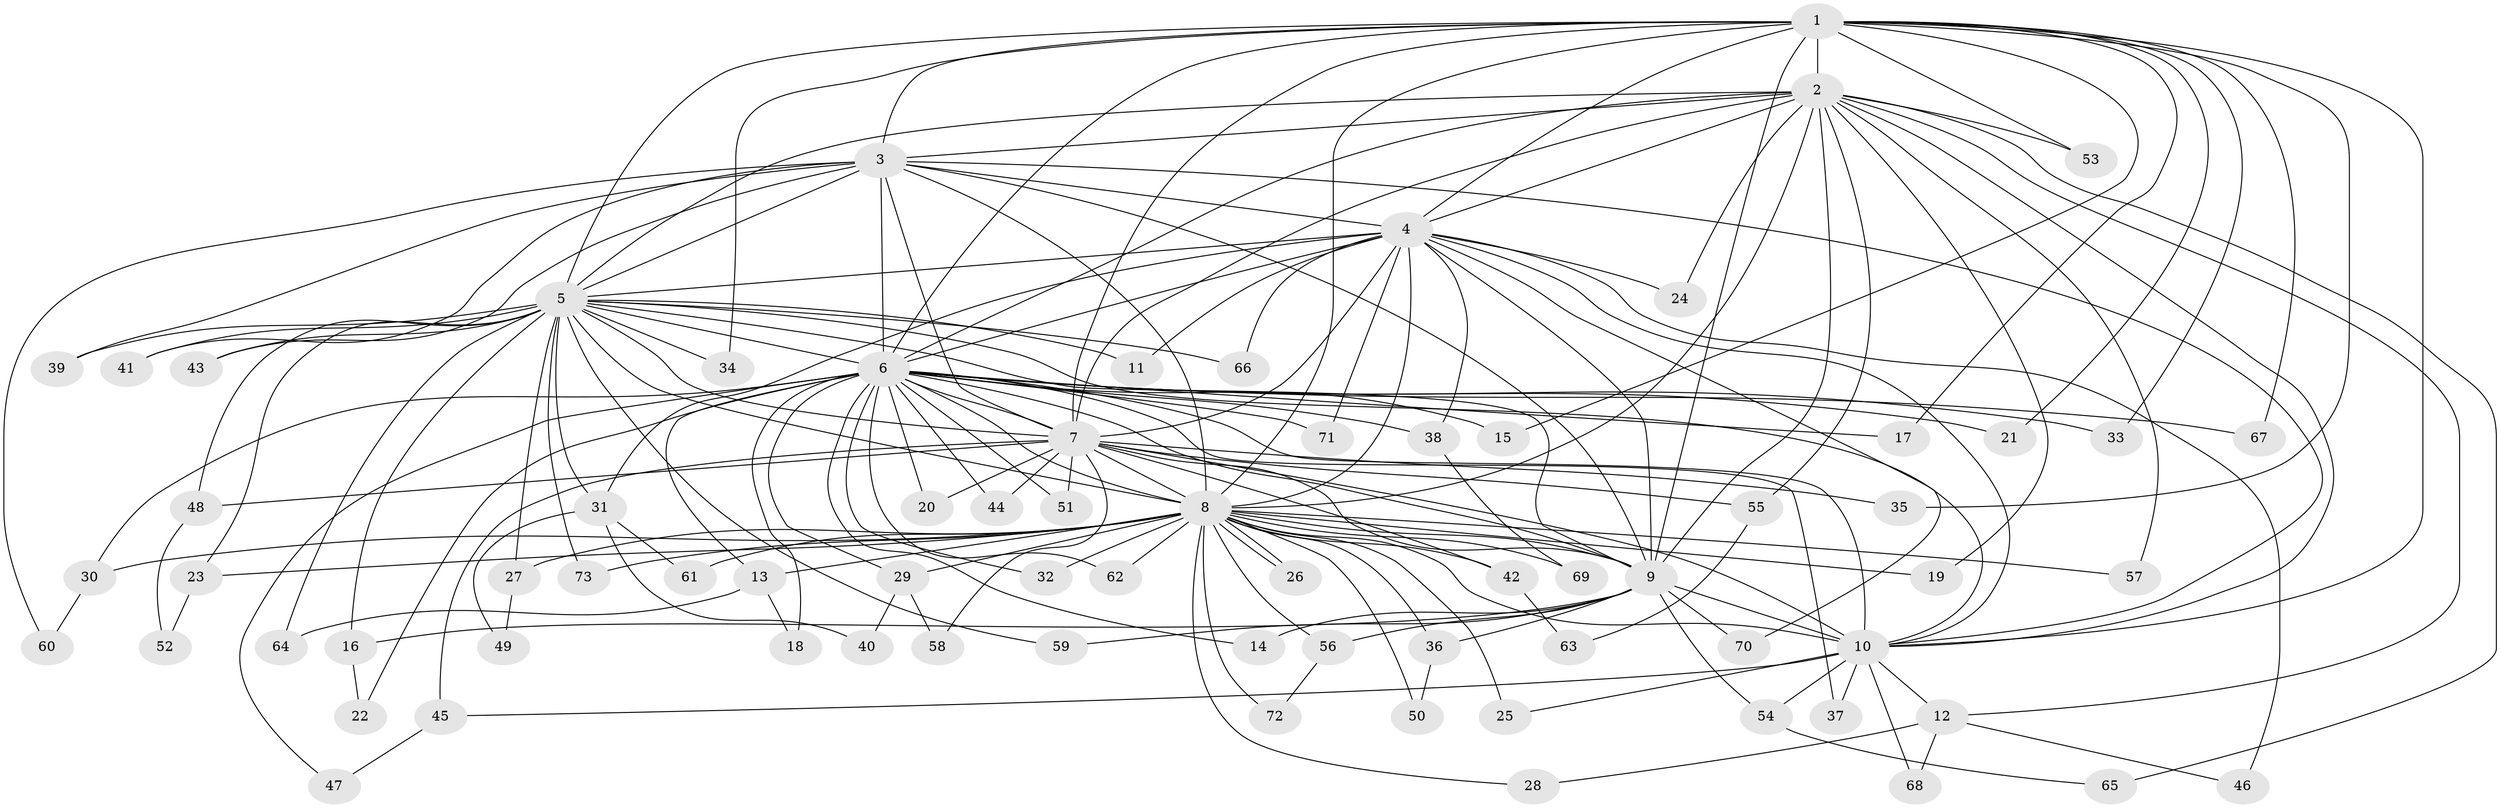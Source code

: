 // Generated by graph-tools (version 1.1) at 2025/01/03/09/25 03:01:30]
// undirected, 73 vertices, 171 edges
graph export_dot {
graph [start="1"]
  node [color=gray90,style=filled];
  1;
  2;
  3;
  4;
  5;
  6;
  7;
  8;
  9;
  10;
  11;
  12;
  13;
  14;
  15;
  16;
  17;
  18;
  19;
  20;
  21;
  22;
  23;
  24;
  25;
  26;
  27;
  28;
  29;
  30;
  31;
  32;
  33;
  34;
  35;
  36;
  37;
  38;
  39;
  40;
  41;
  42;
  43;
  44;
  45;
  46;
  47;
  48;
  49;
  50;
  51;
  52;
  53;
  54;
  55;
  56;
  57;
  58;
  59;
  60;
  61;
  62;
  63;
  64;
  65;
  66;
  67;
  68;
  69;
  70;
  71;
  72;
  73;
  1 -- 2;
  1 -- 3;
  1 -- 4;
  1 -- 5;
  1 -- 6;
  1 -- 7;
  1 -- 8;
  1 -- 9;
  1 -- 10;
  1 -- 15;
  1 -- 17;
  1 -- 21;
  1 -- 33;
  1 -- 34;
  1 -- 35;
  1 -- 53;
  1 -- 67;
  2 -- 3;
  2 -- 4;
  2 -- 5;
  2 -- 6;
  2 -- 7;
  2 -- 8;
  2 -- 9;
  2 -- 10;
  2 -- 12;
  2 -- 19;
  2 -- 24;
  2 -- 53;
  2 -- 55;
  2 -- 57;
  2 -- 65;
  3 -- 4;
  3 -- 5;
  3 -- 6;
  3 -- 7;
  3 -- 8;
  3 -- 9;
  3 -- 10;
  3 -- 39;
  3 -- 41;
  3 -- 43;
  3 -- 60;
  4 -- 5;
  4 -- 6;
  4 -- 7;
  4 -- 8;
  4 -- 9;
  4 -- 10;
  4 -- 11;
  4 -- 24;
  4 -- 31;
  4 -- 38;
  4 -- 46;
  4 -- 66;
  4 -- 70;
  4 -- 71;
  5 -- 6;
  5 -- 7;
  5 -- 8;
  5 -- 9;
  5 -- 10;
  5 -- 11;
  5 -- 16;
  5 -- 23;
  5 -- 27;
  5 -- 31;
  5 -- 34;
  5 -- 39;
  5 -- 41;
  5 -- 43;
  5 -- 48;
  5 -- 59;
  5 -- 64;
  5 -- 66;
  5 -- 73;
  6 -- 7;
  6 -- 8;
  6 -- 9;
  6 -- 10;
  6 -- 13;
  6 -- 14;
  6 -- 15;
  6 -- 17;
  6 -- 18;
  6 -- 20;
  6 -- 21;
  6 -- 22;
  6 -- 29;
  6 -- 30;
  6 -- 32;
  6 -- 33;
  6 -- 37;
  6 -- 38;
  6 -- 44;
  6 -- 47;
  6 -- 51;
  6 -- 62;
  6 -- 67;
  6 -- 71;
  7 -- 8;
  7 -- 9;
  7 -- 10;
  7 -- 20;
  7 -- 35;
  7 -- 42;
  7 -- 44;
  7 -- 45;
  7 -- 48;
  7 -- 51;
  7 -- 55;
  7 -- 58;
  8 -- 9;
  8 -- 10;
  8 -- 13;
  8 -- 19;
  8 -- 23;
  8 -- 25;
  8 -- 26;
  8 -- 26;
  8 -- 27;
  8 -- 28;
  8 -- 29;
  8 -- 30;
  8 -- 32;
  8 -- 36;
  8 -- 42;
  8 -- 50;
  8 -- 56;
  8 -- 57;
  8 -- 61;
  8 -- 62;
  8 -- 69;
  8 -- 72;
  8 -- 73;
  9 -- 10;
  9 -- 14;
  9 -- 16;
  9 -- 36;
  9 -- 54;
  9 -- 56;
  9 -- 59;
  9 -- 70;
  10 -- 12;
  10 -- 25;
  10 -- 37;
  10 -- 45;
  10 -- 54;
  10 -- 68;
  12 -- 28;
  12 -- 46;
  12 -- 68;
  13 -- 18;
  13 -- 64;
  16 -- 22;
  23 -- 52;
  27 -- 49;
  29 -- 40;
  29 -- 58;
  30 -- 60;
  31 -- 40;
  31 -- 49;
  31 -- 61;
  36 -- 50;
  38 -- 69;
  42 -- 63;
  45 -- 47;
  48 -- 52;
  54 -- 65;
  55 -- 63;
  56 -- 72;
}
